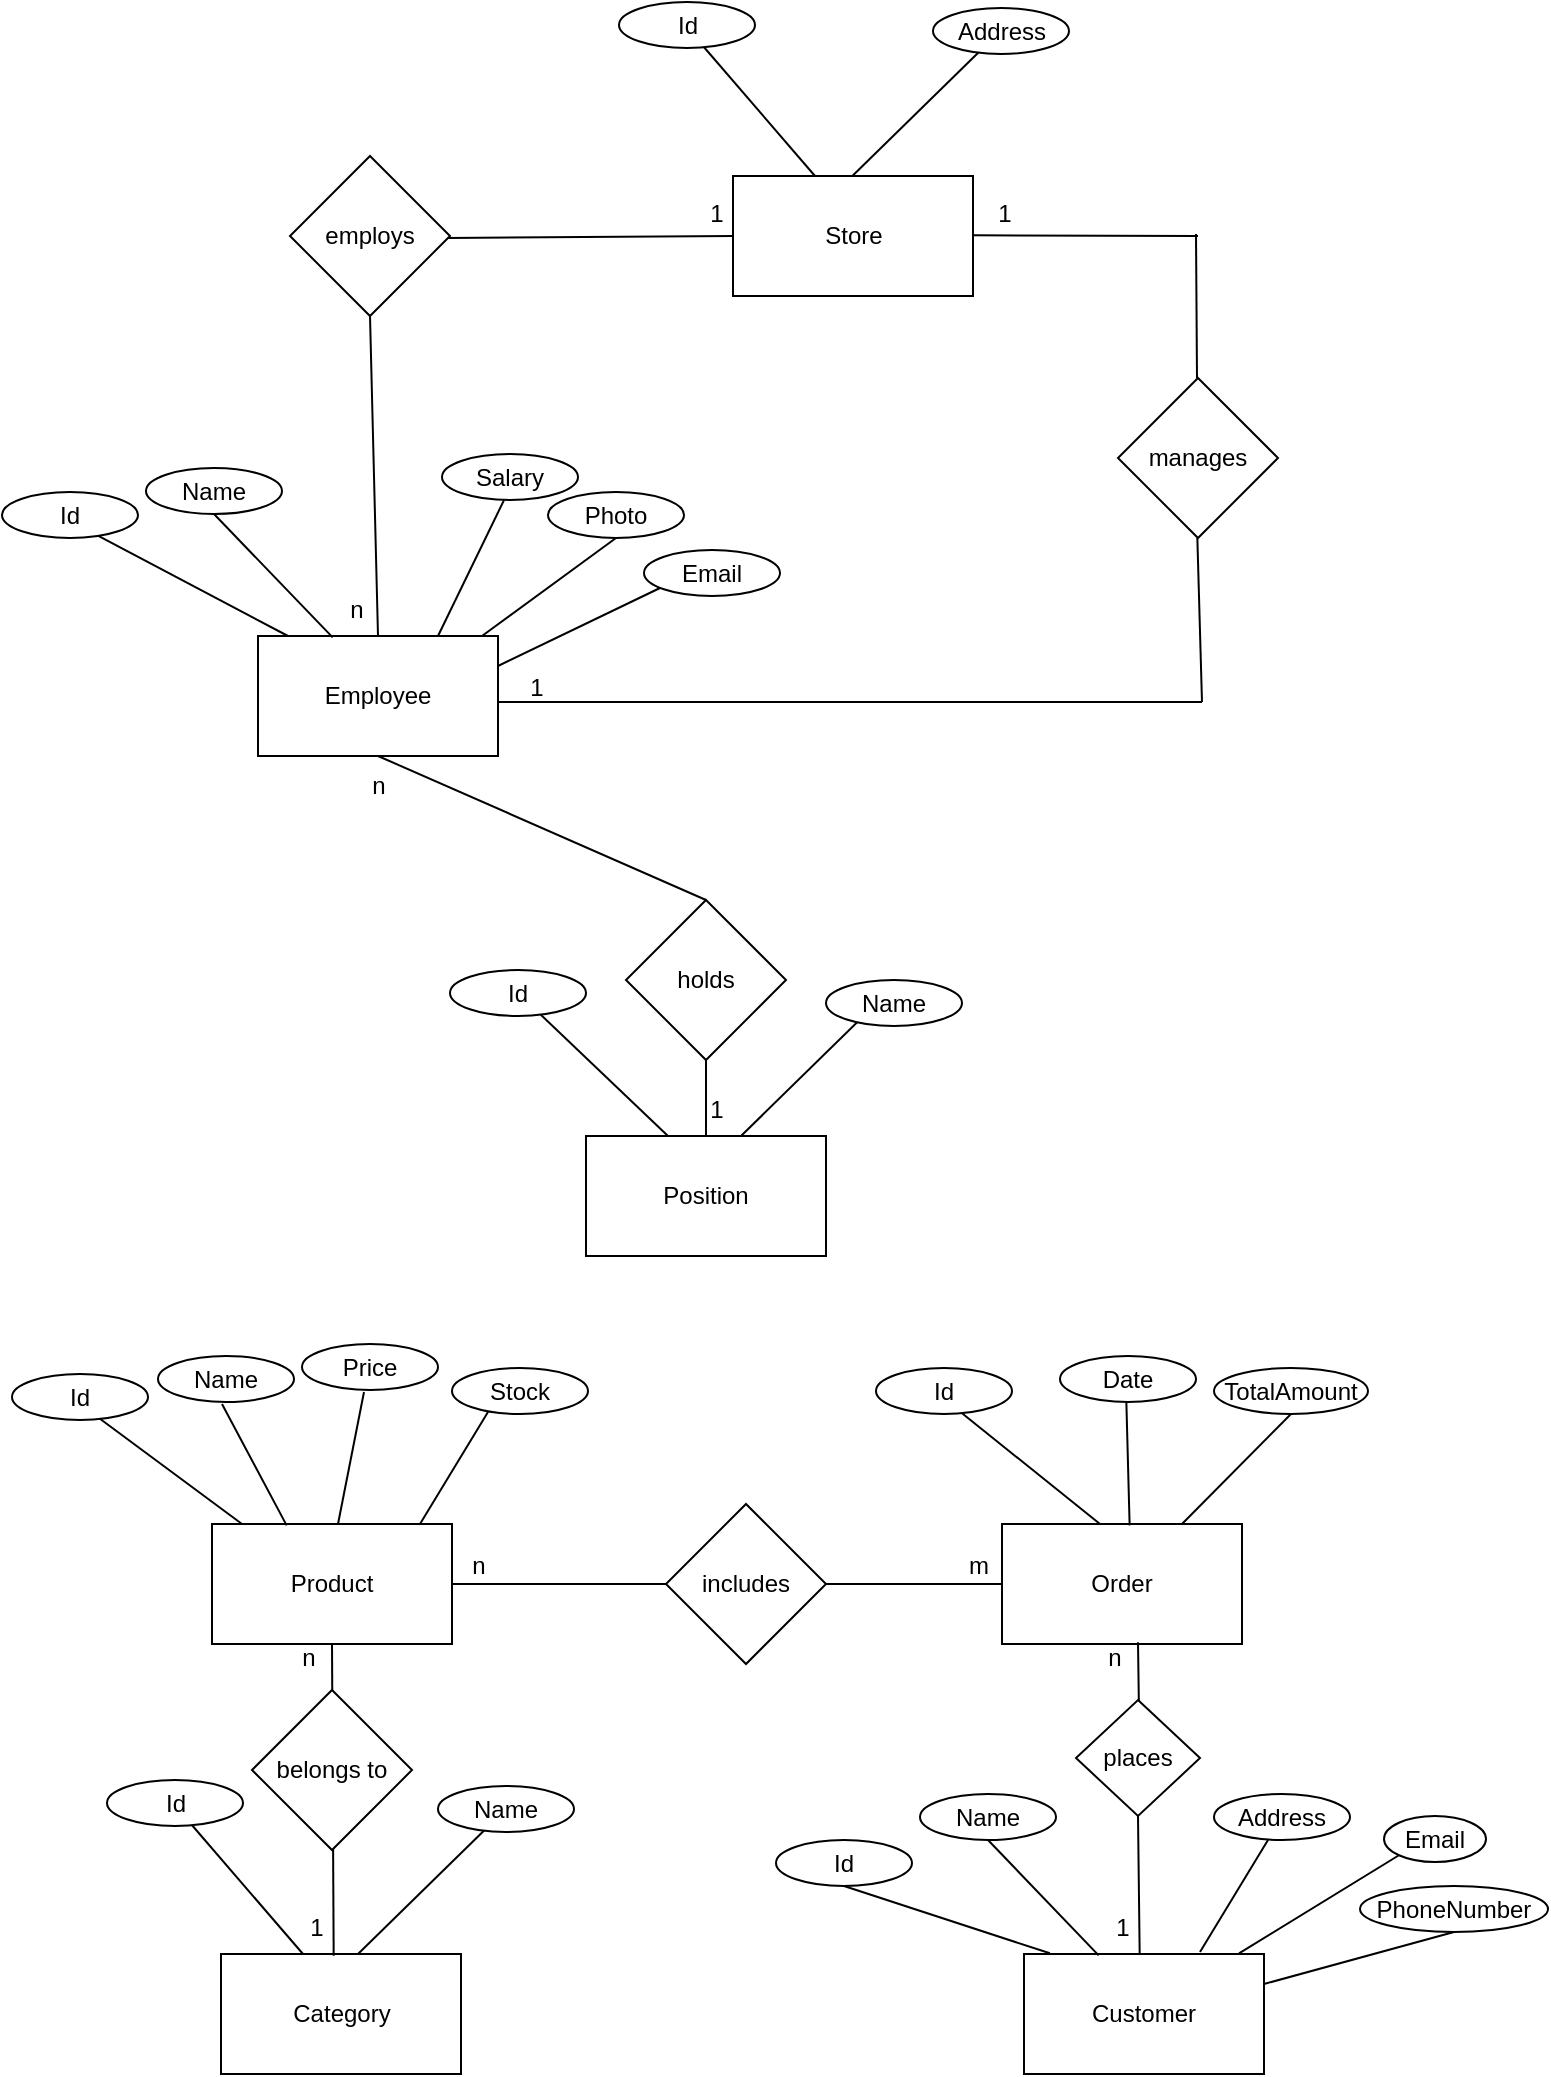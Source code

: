 <mxfile version="26.2.8">
  <diagram name="Page-1" id="aP-jOlegx7w0jwipi-0p">
    <mxGraphModel dx="1785" dy="1030" grid="0" gridSize="10" guides="1" tooltips="1" connect="1" arrows="1" fold="1" page="1" pageScale="1" pageWidth="827" pageHeight="1169" background="#ffffff" math="0" shadow="0">
      <root>
        <mxCell id="0" />
        <mxCell id="1" parent="0" />
        <mxCell id="v90PxnZidRfaX9naoKjB-1" value="Employee" style="rounded=0;whiteSpace=wrap;html=1;" vertex="1" parent="1">
          <mxGeometry x="179" y="367" width="120" height="60" as="geometry" />
        </mxCell>
        <mxCell id="v90PxnZidRfaX9naoKjB-2" value="" style="endArrow=none;html=1;rounded=0;entryX=0.712;entryY=0.957;entryDx=0;entryDy=0;entryPerimeter=0;" edge="1" parent="1" target="v90PxnZidRfaX9naoKjB-9">
          <mxGeometry width="50" height="50" relative="1" as="geometry">
            <mxPoint x="194" y="367" as="sourcePoint" />
            <mxPoint x="113" y="307" as="targetPoint" />
          </mxGeometry>
        </mxCell>
        <mxCell id="v90PxnZidRfaX9naoKjB-3" value="" style="endArrow=none;html=1;rounded=0;exitX=0.75;exitY=0;exitDx=0;exitDy=0;entryX=0.455;entryY=1.008;entryDx=0;entryDy=0;entryPerimeter=0;" edge="1" parent="1" source="v90PxnZidRfaX9naoKjB-1" target="v90PxnZidRfaX9naoKjB-4">
          <mxGeometry width="50" height="50" relative="1" as="geometry">
            <mxPoint x="242" y="367" as="sourcePoint" />
            <mxPoint x="290" y="299" as="targetPoint" />
          </mxGeometry>
        </mxCell>
        <mxCell id="v90PxnZidRfaX9naoKjB-4" value="Salary" style="ellipse;whiteSpace=wrap;html=1;" vertex="1" parent="1">
          <mxGeometry x="271" y="276" width="68" height="23" as="geometry" />
        </mxCell>
        <mxCell id="v90PxnZidRfaX9naoKjB-5" value="" style="endArrow=none;html=1;rounded=0;exitX=0.436;exitY=-0.005;exitDx=0;exitDy=0;exitPerimeter=0;entryX=0.5;entryY=1;entryDx=0;entryDy=0;" edge="1" parent="1" target="v90PxnZidRfaX9naoKjB-6">
          <mxGeometry width="50" height="50" relative="1" as="geometry">
            <mxPoint x="216.32" y="367.7" as="sourcePoint" />
            <mxPoint x="184" y="307" as="targetPoint" />
          </mxGeometry>
        </mxCell>
        <mxCell id="v90PxnZidRfaX9naoKjB-6" value="Name" style="ellipse;whiteSpace=wrap;html=1;" vertex="1" parent="1">
          <mxGeometry x="123" y="283" width="68" height="23" as="geometry" />
        </mxCell>
        <mxCell id="v90PxnZidRfaX9naoKjB-7" value="" style="endArrow=none;html=1;rounded=0;entryX=0.5;entryY=1;entryDx=0;entryDy=0;" edge="1" parent="1" target="v90PxnZidRfaX9naoKjB-8">
          <mxGeometry width="50" height="50" relative="1" as="geometry">
            <mxPoint x="291" y="367" as="sourcePoint" />
            <mxPoint x="323" y="313" as="targetPoint" />
          </mxGeometry>
        </mxCell>
        <mxCell id="v90PxnZidRfaX9naoKjB-8" value="Photo" style="ellipse;whiteSpace=wrap;html=1;" vertex="1" parent="1">
          <mxGeometry x="324" y="295" width="68" height="23" as="geometry" />
        </mxCell>
        <mxCell id="v90PxnZidRfaX9naoKjB-9" value="Id" style="ellipse;whiteSpace=wrap;html=1;" vertex="1" parent="1">
          <mxGeometry x="51" y="295" width="68" height="23" as="geometry" />
        </mxCell>
        <mxCell id="v90PxnZidRfaX9naoKjB-10" value="" style="endArrow=none;html=1;rounded=0;exitX=1;exitY=0.25;exitDx=0;exitDy=0;" edge="1" parent="1" source="v90PxnZidRfaX9naoKjB-1">
          <mxGeometry width="50" height="50" relative="1" as="geometry">
            <mxPoint x="308.52" y="369.7" as="sourcePoint" />
            <mxPoint x="380" y="343" as="targetPoint" />
          </mxGeometry>
        </mxCell>
        <mxCell id="v90PxnZidRfaX9naoKjB-11" value="Email" style="ellipse;whiteSpace=wrap;html=1;" vertex="1" parent="1">
          <mxGeometry x="372" y="324" width="68" height="23" as="geometry" />
        </mxCell>
        <mxCell id="v90PxnZidRfaX9naoKjB-12" value="Position" style="rounded=0;whiteSpace=wrap;html=1;" vertex="1" parent="1">
          <mxGeometry x="343" y="617" width="120" height="60" as="geometry" />
        </mxCell>
        <mxCell id="v90PxnZidRfaX9naoKjB-13" value="" style="endArrow=none;html=1;rounded=0;" edge="1" parent="1" target="v90PxnZidRfaX9naoKjB-16">
          <mxGeometry width="50" height="50" relative="1" as="geometry">
            <mxPoint x="384" y="617" as="sourcePoint" />
            <mxPoint x="328" y="552" as="targetPoint" />
          </mxGeometry>
        </mxCell>
        <mxCell id="v90PxnZidRfaX9naoKjB-14" value="" style="endArrow=none;html=1;rounded=0;" edge="1" parent="1">
          <mxGeometry width="50" height="50" relative="1" as="geometry">
            <mxPoint x="420.5" y="617" as="sourcePoint" />
            <mxPoint x="484.84" y="554" as="targetPoint" />
          </mxGeometry>
        </mxCell>
        <mxCell id="v90PxnZidRfaX9naoKjB-15" value="Name" style="ellipse;whiteSpace=wrap;html=1;" vertex="1" parent="1">
          <mxGeometry x="463" y="539" width="68" height="23" as="geometry" />
        </mxCell>
        <mxCell id="v90PxnZidRfaX9naoKjB-16" value="Id" style="ellipse;whiteSpace=wrap;html=1;" vertex="1" parent="1">
          <mxGeometry x="275" y="534" width="68" height="23" as="geometry" />
        </mxCell>
        <mxCell id="v90PxnZidRfaX9naoKjB-17" value="Store" style="rounded=0;whiteSpace=wrap;html=1;" vertex="1" parent="1">
          <mxGeometry x="416.5" y="137" width="120" height="60" as="geometry" />
        </mxCell>
        <mxCell id="v90PxnZidRfaX9naoKjB-18" value="" style="endArrow=none;html=1;rounded=0;" edge="1" parent="1">
          <mxGeometry width="50" height="50" relative="1" as="geometry">
            <mxPoint x="457.5" y="137" as="sourcePoint" />
            <mxPoint x="401.5" y="72" as="targetPoint" />
          </mxGeometry>
        </mxCell>
        <mxCell id="v90PxnZidRfaX9naoKjB-19" value="" style="endArrow=none;html=1;rounded=0;" edge="1" parent="1">
          <mxGeometry width="50" height="50" relative="1" as="geometry">
            <mxPoint x="476.16" y="137" as="sourcePoint" />
            <mxPoint x="540.5" y="74" as="targetPoint" />
          </mxGeometry>
        </mxCell>
        <mxCell id="v90PxnZidRfaX9naoKjB-20" value="Address" style="ellipse;whiteSpace=wrap;html=1;" vertex="1" parent="1">
          <mxGeometry x="516.5" y="53" width="68" height="23" as="geometry" />
        </mxCell>
        <mxCell id="v90PxnZidRfaX9naoKjB-21" value="Id" style="ellipse;whiteSpace=wrap;html=1;" vertex="1" parent="1">
          <mxGeometry x="359.5" y="50" width="68" height="23" as="geometry" />
        </mxCell>
        <mxCell id="v90PxnZidRfaX9naoKjB-22" value="Product" style="rounded=0;whiteSpace=wrap;html=1;" vertex="1" parent="1">
          <mxGeometry x="156" y="811" width="120" height="60" as="geometry" />
        </mxCell>
        <mxCell id="v90PxnZidRfaX9naoKjB-23" value="" style="endArrow=none;html=1;rounded=0;" edge="1" parent="1">
          <mxGeometry width="50" height="50" relative="1" as="geometry">
            <mxPoint x="171" y="811" as="sourcePoint" />
            <mxPoint x="90" y="751" as="targetPoint" />
          </mxGeometry>
        </mxCell>
        <mxCell id="v90PxnZidRfaX9naoKjB-24" value="" style="endArrow=none;html=1;rounded=0;" edge="1" parent="1">
          <mxGeometry width="50" height="50" relative="1" as="geometry">
            <mxPoint x="219" y="811" as="sourcePoint" />
            <mxPoint x="232" y="745" as="targetPoint" />
          </mxGeometry>
        </mxCell>
        <mxCell id="v90PxnZidRfaX9naoKjB-25" value="Price" style="ellipse;whiteSpace=wrap;html=1;" vertex="1" parent="1">
          <mxGeometry x="201" y="721" width="68" height="23" as="geometry" />
        </mxCell>
        <mxCell id="v90PxnZidRfaX9naoKjB-26" value="" style="endArrow=none;html=1;rounded=0;exitX=0.436;exitY=-0.005;exitDx=0;exitDy=0;exitPerimeter=0;" edge="1" parent="1">
          <mxGeometry width="50" height="50" relative="1" as="geometry">
            <mxPoint x="193.32" y="811.7" as="sourcePoint" />
            <mxPoint x="161" y="751" as="targetPoint" />
          </mxGeometry>
        </mxCell>
        <mxCell id="v90PxnZidRfaX9naoKjB-27" value="Name" style="ellipse;whiteSpace=wrap;html=1;" vertex="1" parent="1">
          <mxGeometry x="129" y="727" width="68" height="23" as="geometry" />
        </mxCell>
        <mxCell id="v90PxnZidRfaX9naoKjB-28" value="" style="endArrow=none;html=1;rounded=0;" edge="1" parent="1">
          <mxGeometry width="50" height="50" relative="1" as="geometry">
            <mxPoint x="260" y="811" as="sourcePoint" />
            <mxPoint x="294" y="755" as="targetPoint" />
          </mxGeometry>
        </mxCell>
        <mxCell id="v90PxnZidRfaX9naoKjB-29" value="Stock" style="ellipse;whiteSpace=wrap;html=1;" vertex="1" parent="1">
          <mxGeometry x="276" y="733" width="68" height="23" as="geometry" />
        </mxCell>
        <mxCell id="v90PxnZidRfaX9naoKjB-30" value="Id" style="ellipse;whiteSpace=wrap;html=1;" vertex="1" parent="1">
          <mxGeometry x="56" y="736" width="68" height="23" as="geometry" />
        </mxCell>
        <mxCell id="v90PxnZidRfaX9naoKjB-31" value="Order" style="rounded=0;whiteSpace=wrap;html=1;" vertex="1" parent="1">
          <mxGeometry x="551" y="811" width="120" height="60" as="geometry" />
        </mxCell>
        <mxCell id="v90PxnZidRfaX9naoKjB-32" value="" style="endArrow=none;html=1;rounded=0;" edge="1" parent="1">
          <mxGeometry width="50" height="50" relative="1" as="geometry">
            <mxPoint x="600" y="811" as="sourcePoint" />
            <mxPoint x="529" y="754" as="targetPoint" />
          </mxGeometry>
        </mxCell>
        <mxCell id="v90PxnZidRfaX9naoKjB-33" value="" style="endArrow=none;html=1;rounded=0;exitX=0.436;exitY=-0.005;exitDx=0;exitDy=0;exitPerimeter=0;entryX=0.407;entryY=1;entryDx=0;entryDy=0;entryPerimeter=0;" edge="1" parent="1">
          <mxGeometry width="50" height="50" relative="1" as="geometry">
            <mxPoint x="614.82" y="811.7" as="sourcePoint" />
            <mxPoint x="613.176" y="750" as="targetPoint" />
          </mxGeometry>
        </mxCell>
        <mxCell id="v90PxnZidRfaX9naoKjB-34" value="Date" style="ellipse;whiteSpace=wrap;html=1;" vertex="1" parent="1">
          <mxGeometry x="580" y="727" width="68" height="23" as="geometry" />
        </mxCell>
        <mxCell id="v90PxnZidRfaX9naoKjB-35" value="" style="endArrow=none;html=1;rounded=0;entryX=0.5;entryY=1;entryDx=0;entryDy=0;" edge="1" parent="1" target="v90PxnZidRfaX9naoKjB-36">
          <mxGeometry width="50" height="50" relative="1" as="geometry">
            <mxPoint x="641" y="811" as="sourcePoint" />
            <mxPoint x="675" y="755" as="targetPoint" />
          </mxGeometry>
        </mxCell>
        <mxCell id="v90PxnZidRfaX9naoKjB-36" value="TotalAmount" style="ellipse;whiteSpace=wrap;html=1;" vertex="1" parent="1">
          <mxGeometry x="657" y="733" width="77" height="23" as="geometry" />
        </mxCell>
        <mxCell id="v90PxnZidRfaX9naoKjB-37" value="Id" style="ellipse;whiteSpace=wrap;html=1;" vertex="1" parent="1">
          <mxGeometry x="488" y="733" width="68" height="23" as="geometry" />
        </mxCell>
        <mxCell id="v90PxnZidRfaX9naoKjB-38" value="Category" style="rounded=0;whiteSpace=wrap;html=1;" vertex="1" parent="1">
          <mxGeometry x="160.5" y="1026" width="120" height="60" as="geometry" />
        </mxCell>
        <mxCell id="v90PxnZidRfaX9naoKjB-39" value="" style="endArrow=none;html=1;rounded=0;" edge="1" parent="1">
          <mxGeometry width="50" height="50" relative="1" as="geometry">
            <mxPoint x="201.5" y="1026" as="sourcePoint" />
            <mxPoint x="145.5" y="961" as="targetPoint" />
          </mxGeometry>
        </mxCell>
        <mxCell id="v90PxnZidRfaX9naoKjB-40" value="" style="endArrow=none;html=1;rounded=0;" edge="1" parent="1">
          <mxGeometry width="50" height="50" relative="1" as="geometry">
            <mxPoint x="229.0" y="1026" as="sourcePoint" />
            <mxPoint x="293.34" y="963" as="targetPoint" />
          </mxGeometry>
        </mxCell>
        <mxCell id="v90PxnZidRfaX9naoKjB-41" value="Name" style="ellipse;whiteSpace=wrap;html=1;" vertex="1" parent="1">
          <mxGeometry x="269" y="942" width="68" height="23" as="geometry" />
        </mxCell>
        <mxCell id="v90PxnZidRfaX9naoKjB-42" value="Id" style="ellipse;whiteSpace=wrap;html=1;" vertex="1" parent="1">
          <mxGeometry x="103.5" y="939" width="68" height="23" as="geometry" />
        </mxCell>
        <mxCell id="v90PxnZidRfaX9naoKjB-43" value="Customer" style="rounded=0;whiteSpace=wrap;html=1;" vertex="1" parent="1">
          <mxGeometry x="562" y="1026" width="120" height="60" as="geometry" />
        </mxCell>
        <mxCell id="v90PxnZidRfaX9naoKjB-44" value="" style="endArrow=none;html=1;rounded=0;exitX=0.108;exitY=-0.006;exitDx=0;exitDy=0;exitPerimeter=0;entryX=0.5;entryY=1;entryDx=0;entryDy=0;" edge="1" parent="1" source="v90PxnZidRfaX9naoKjB-43" target="v90PxnZidRfaX9naoKjB-50">
          <mxGeometry width="50" height="50" relative="1" as="geometry">
            <mxPoint x="572" y="1031" as="sourcePoint" />
            <mxPoint x="491" y="971" as="targetPoint" />
          </mxGeometry>
        </mxCell>
        <mxCell id="v90PxnZidRfaX9naoKjB-45" value="" style="endArrow=none;html=1;rounded=0;exitX=1;exitY=0.25;exitDx=0;exitDy=0;entryX=0.5;entryY=1;entryDx=0;entryDy=0;" edge="1" parent="1" source="v90PxnZidRfaX9naoKjB-43" target="v90PxnZidRfaX9naoKjB-53">
          <mxGeometry width="50" height="50" relative="1" as="geometry">
            <mxPoint x="686" y="1042" as="sourcePoint" />
            <mxPoint x="739" y="1032" as="targetPoint" />
          </mxGeometry>
        </mxCell>
        <mxCell id="v90PxnZidRfaX9naoKjB-46" value="" style="endArrow=none;html=1;rounded=0;exitX=0.436;exitY=-0.005;exitDx=0;exitDy=0;exitPerimeter=0;entryX=0.5;entryY=1;entryDx=0;entryDy=0;" edge="1" parent="1" target="v90PxnZidRfaX9naoKjB-47">
          <mxGeometry width="50" height="50" relative="1" as="geometry">
            <mxPoint x="599.32" y="1026.7" as="sourcePoint" />
            <mxPoint x="567" y="966" as="targetPoint" />
          </mxGeometry>
        </mxCell>
        <mxCell id="v90PxnZidRfaX9naoKjB-47" value="Name" style="ellipse;whiteSpace=wrap;html=1;" vertex="1" parent="1">
          <mxGeometry x="510" y="946" width="68" height="23" as="geometry" />
        </mxCell>
        <mxCell id="v90PxnZidRfaX9naoKjB-48" value="" style="endArrow=none;html=1;rounded=0;" edge="1" parent="1">
          <mxGeometry width="50" height="50" relative="1" as="geometry">
            <mxPoint x="650" y="1025" as="sourcePoint" />
            <mxPoint x="684" y="969" as="targetPoint" />
          </mxGeometry>
        </mxCell>
        <mxCell id="v90PxnZidRfaX9naoKjB-49" value="Address" style="ellipse;whiteSpace=wrap;html=1;" vertex="1" parent="1">
          <mxGeometry x="657" y="946" width="68" height="23" as="geometry" />
        </mxCell>
        <mxCell id="v90PxnZidRfaX9naoKjB-50" value="Id" style="ellipse;whiteSpace=wrap;html=1;" vertex="1" parent="1">
          <mxGeometry x="438" y="969" width="68" height="23" as="geometry" />
        </mxCell>
        <mxCell id="v90PxnZidRfaX9naoKjB-51" value="" style="endArrow=none;html=1;rounded=0;exitX=0.896;exitY=-0.005;exitDx=0;exitDy=0;exitPerimeter=0;entryX=0;entryY=1;entryDx=0;entryDy=0;" edge="1" parent="1" source="v90PxnZidRfaX9naoKjB-43" target="v90PxnZidRfaX9naoKjB-52">
          <mxGeometry width="50" height="50" relative="1" as="geometry">
            <mxPoint x="719" y="1036" as="sourcePoint" />
            <mxPoint x="753" y="980" as="targetPoint" />
          </mxGeometry>
        </mxCell>
        <mxCell id="v90PxnZidRfaX9naoKjB-52" value="Email" style="ellipse;whiteSpace=wrap;html=1;" vertex="1" parent="1">
          <mxGeometry x="742" y="957" width="51" height="23" as="geometry" />
        </mxCell>
        <mxCell id="v90PxnZidRfaX9naoKjB-53" value="PhoneNumber" style="ellipse;whiteSpace=wrap;html=1;" vertex="1" parent="1">
          <mxGeometry x="730" y="992" width="94" height="23" as="geometry" />
        </mxCell>
        <mxCell id="v90PxnZidRfaX9naoKjB-54" value="" style="endArrow=none;html=1;rounded=0;" edge="1" parent="1" target="v90PxnZidRfaX9naoKjB-31">
          <mxGeometry width="50" height="50" relative="1" as="geometry">
            <mxPoint x="276" y="841" as="sourcePoint" />
            <mxPoint x="326" y="791" as="targetPoint" />
          </mxGeometry>
        </mxCell>
        <mxCell id="v90PxnZidRfaX9naoKjB-55" value="includes" style="rhombus;whiteSpace=wrap;html=1;" vertex="1" parent="1">
          <mxGeometry x="383" y="801" width="80" height="80" as="geometry" />
        </mxCell>
        <mxCell id="v90PxnZidRfaX9naoKjB-56" value="" style="endArrow=none;html=1;rounded=0;exitX=0.5;exitY=1;exitDx=0;exitDy=0;" edge="1" parent="1" source="v90PxnZidRfaX9naoKjB-22">
          <mxGeometry width="50" height="50" relative="1" as="geometry">
            <mxPoint x="215.16" y="874.17" as="sourcePoint" />
            <mxPoint x="216.84" y="1026.83" as="targetPoint" />
          </mxGeometry>
        </mxCell>
        <mxCell id="v90PxnZidRfaX9naoKjB-57" value="" style="endArrow=none;html=1;rounded=0;exitX=0.5;exitY=1;exitDx=0;exitDy=0;" edge="1" parent="1" source="v90PxnZidRfaX9naoKjB-61">
          <mxGeometry width="50" height="50" relative="1" as="geometry">
            <mxPoint x="620" y="980" as="sourcePoint" />
            <mxPoint x="619.84" y="1026" as="targetPoint" />
          </mxGeometry>
        </mxCell>
        <mxCell id="v90PxnZidRfaX9naoKjB-58" value="belongs to" style="rhombus;whiteSpace=wrap;html=1;" vertex="1" parent="1">
          <mxGeometry x="176" y="894" width="80" height="80" as="geometry" />
        </mxCell>
        <mxCell id="v90PxnZidRfaX9naoKjB-59" value="" style="endArrow=none;html=1;rounded=0;exitX=0.5;exitY=1;exitDx=0;exitDy=0;" edge="1" parent="1">
          <mxGeometry width="50" height="50" relative="1" as="geometry">
            <mxPoint x="619" y="870.17" as="sourcePoint" />
            <mxPoint x="619.435" y="900.565" as="targetPoint" />
          </mxGeometry>
        </mxCell>
        <mxCell id="v90PxnZidRfaX9naoKjB-60" value="" style="endArrow=none;html=1;rounded=0;exitX=0.5;exitY=0;exitDx=0;exitDy=0;entryX=0.5;entryY=1;entryDx=0;entryDy=0;" edge="1" parent="1" source="v90PxnZidRfaX9naoKjB-63" target="v90PxnZidRfaX9naoKjB-1">
          <mxGeometry width="50" height="50" relative="1" as="geometry">
            <mxPoint x="414" y="639" as="sourcePoint" />
            <mxPoint x="409" y="458" as="targetPoint" />
          </mxGeometry>
        </mxCell>
        <mxCell id="v90PxnZidRfaX9naoKjB-61" value="places" style="rhombus;whiteSpace=wrap;html=1;" vertex="1" parent="1">
          <mxGeometry x="588" y="899" width="62" height="58" as="geometry" />
        </mxCell>
        <mxCell id="v90PxnZidRfaX9naoKjB-62" value="" style="endArrow=none;html=1;rounded=0;exitX=0.5;exitY=0;exitDx=0;exitDy=0;entryX=0.5;entryY=1;entryDx=0;entryDy=0;" edge="1" parent="1" source="v90PxnZidRfaX9naoKjB-12" target="v90PxnZidRfaX9naoKjB-63">
          <mxGeometry width="50" height="50" relative="1" as="geometry">
            <mxPoint x="403" y="617" as="sourcePoint" />
            <mxPoint x="402" y="475" as="targetPoint" />
          </mxGeometry>
        </mxCell>
        <mxCell id="v90PxnZidRfaX9naoKjB-63" value="holds" style="rhombus;whiteSpace=wrap;html=1;" vertex="1" parent="1">
          <mxGeometry x="363" y="499" width="80" height="80" as="geometry" />
        </mxCell>
        <mxCell id="v90PxnZidRfaX9naoKjB-64" value="employs" style="rhombus;whiteSpace=wrap;html=1;" vertex="1" parent="1">
          <mxGeometry x="195" y="127" width="80" height="80" as="geometry" />
        </mxCell>
        <mxCell id="v90PxnZidRfaX9naoKjB-65" value="" style="endArrow=none;html=1;rounded=0;entryX=0.5;entryY=1;entryDx=0;entryDy=0;" edge="1" parent="1" target="v90PxnZidRfaX9naoKjB-64">
          <mxGeometry width="50" height="50" relative="1" as="geometry">
            <mxPoint x="239" y="367" as="sourcePoint" />
            <mxPoint x="237" y="227" as="targetPoint" />
          </mxGeometry>
        </mxCell>
        <mxCell id="v90PxnZidRfaX9naoKjB-66" value="" style="endArrow=none;html=1;rounded=0;entryX=0;entryY=0.5;entryDx=0;entryDy=0;" edge="1" parent="1" target="v90PxnZidRfaX9naoKjB-17">
          <mxGeometry width="50" height="50" relative="1" as="geometry">
            <mxPoint x="274" y="168" as="sourcePoint" />
            <mxPoint x="324" y="118" as="targetPoint" />
          </mxGeometry>
        </mxCell>
        <mxCell id="v90PxnZidRfaX9naoKjB-67" value="manages" style="rhombus;whiteSpace=wrap;html=1;" vertex="1" parent="1">
          <mxGeometry x="609" y="238" width="80" height="80" as="geometry" />
        </mxCell>
        <mxCell id="v90PxnZidRfaX9naoKjB-68" value="" style="endArrow=none;html=1;rounded=0;" edge="1" parent="1">
          <mxGeometry width="50" height="50" relative="1" as="geometry">
            <mxPoint x="299" y="400" as="sourcePoint" />
            <mxPoint x="651" y="400" as="targetPoint" />
          </mxGeometry>
        </mxCell>
        <mxCell id="v90PxnZidRfaX9naoKjB-69" value="" style="endArrow=none;html=1;rounded=0;exitX=1;exitY=0.5;exitDx=0;exitDy=0;" edge="1" parent="1">
          <mxGeometry width="50" height="50" relative="1" as="geometry">
            <mxPoint x="536.5" y="166.67" as="sourcePoint" />
            <mxPoint x="649" y="167" as="targetPoint" />
          </mxGeometry>
        </mxCell>
        <mxCell id="v90PxnZidRfaX9naoKjB-70" value="" style="endArrow=none;html=1;rounded=0;" edge="1" parent="1">
          <mxGeometry width="50" height="50" relative="1" as="geometry">
            <mxPoint x="648" y="166" as="sourcePoint" />
            <mxPoint x="648.5" y="238" as="targetPoint" />
          </mxGeometry>
        </mxCell>
        <mxCell id="v90PxnZidRfaX9naoKjB-71" value="" style="endArrow=none;html=1;rounded=0;" edge="1" parent="1">
          <mxGeometry width="50" height="50" relative="1" as="geometry">
            <mxPoint x="648.67" y="318" as="sourcePoint" />
            <mxPoint x="651" y="400" as="targetPoint" />
          </mxGeometry>
        </mxCell>
        <mxCell id="v90PxnZidRfaX9naoKjB-72" value="n" style="text;html=1;align=center;verticalAlign=middle;resizable=0;points=[];autosize=1;strokeColor=none;fillColor=none;" vertex="1" parent="1">
          <mxGeometry x="215" y="341" width="25" height="26" as="geometry" />
        </mxCell>
        <mxCell id="v90PxnZidRfaX9naoKjB-73" value="1" style="text;html=1;align=center;verticalAlign=middle;resizable=0;points=[];autosize=1;strokeColor=none;fillColor=none;" vertex="1" parent="1">
          <mxGeometry x="395" y="143" width="25" height="26" as="geometry" />
        </mxCell>
        <mxCell id="v90PxnZidRfaX9naoKjB-74" value="1" style="text;html=1;align=center;verticalAlign=middle;resizable=0;points=[];autosize=1;strokeColor=none;fillColor=none;" vertex="1" parent="1">
          <mxGeometry x="305" y="380" width="25" height="26" as="geometry" />
        </mxCell>
        <mxCell id="v90PxnZidRfaX9naoKjB-75" value="1" style="text;html=1;align=center;verticalAlign=middle;resizable=0;points=[];autosize=1;strokeColor=none;fillColor=none;" vertex="1" parent="1">
          <mxGeometry x="539" y="143" width="25" height="26" as="geometry" />
        </mxCell>
        <mxCell id="v90PxnZidRfaX9naoKjB-76" value="1" style="text;html=1;align=center;verticalAlign=middle;resizable=0;points=[];autosize=1;strokeColor=none;fillColor=none;" vertex="1" parent="1">
          <mxGeometry x="395" y="591" width="25" height="26" as="geometry" />
        </mxCell>
        <mxCell id="v90PxnZidRfaX9naoKjB-77" value="n" style="text;html=1;align=center;verticalAlign=middle;resizable=0;points=[];autosize=1;strokeColor=none;fillColor=none;" vertex="1" parent="1">
          <mxGeometry x="226.5" y="429" width="25" height="26" as="geometry" />
        </mxCell>
        <mxCell id="v90PxnZidRfaX9naoKjB-78" value="n" style="text;html=1;align=center;verticalAlign=middle;resizable=0;points=[];autosize=1;strokeColor=none;fillColor=none;" vertex="1" parent="1">
          <mxGeometry x="276" y="819" width="25" height="26" as="geometry" />
        </mxCell>
        <mxCell id="v90PxnZidRfaX9naoKjB-79" value="m" style="text;html=1;align=center;verticalAlign=middle;resizable=0;points=[];autosize=1;strokeColor=none;fillColor=none;" vertex="1" parent="1">
          <mxGeometry x="525" y="819" width="28" height="26" as="geometry" />
        </mxCell>
        <mxCell id="v90PxnZidRfaX9naoKjB-80" value="n" style="text;html=1;align=center;verticalAlign=middle;resizable=0;points=[];autosize=1;strokeColor=none;fillColor=none;" vertex="1" parent="1">
          <mxGeometry x="191" y="865" width="25" height="26" as="geometry" />
        </mxCell>
        <mxCell id="v90PxnZidRfaX9naoKjB-81" value="1" style="text;html=1;align=center;verticalAlign=middle;resizable=0;points=[];autosize=1;strokeColor=none;fillColor=none;" vertex="1" parent="1">
          <mxGeometry x="195" y="1000" width="25" height="26" as="geometry" />
        </mxCell>
        <mxCell id="v90PxnZidRfaX9naoKjB-82" value="n" style="text;html=1;align=center;verticalAlign=middle;resizable=0;points=[];autosize=1;strokeColor=none;fillColor=none;" vertex="1" parent="1">
          <mxGeometry x="594" y="865" width="25" height="26" as="geometry" />
        </mxCell>
        <mxCell id="v90PxnZidRfaX9naoKjB-83" value="1" style="text;html=1;align=center;verticalAlign=middle;resizable=0;points=[];autosize=1;strokeColor=none;fillColor=none;" vertex="1" parent="1">
          <mxGeometry x="598.5" y="1000" width="25" height="26" as="geometry" />
        </mxCell>
      </root>
    </mxGraphModel>
  </diagram>
</mxfile>
